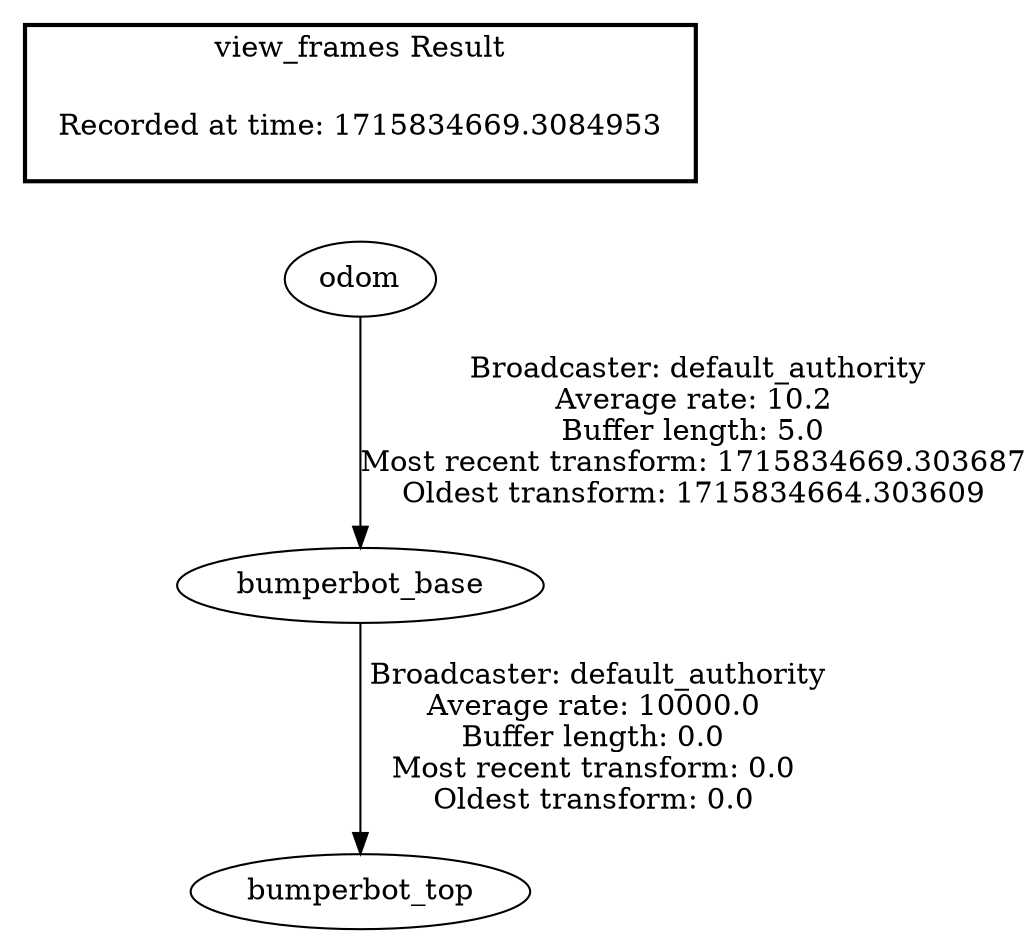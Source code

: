 digraph G {
"bumperbot_base" -> "bumperbot_top"[label=" Broadcaster: default_authority\nAverage rate: 10000.0\nBuffer length: 0.0\nMost recent transform: 0.0\nOldest transform: 0.0\n"];
"odom" -> "bumperbot_base"[label=" Broadcaster: default_authority\nAverage rate: 10.2\nBuffer length: 5.0\nMost recent transform: 1715834669.303687\nOldest transform: 1715834664.303609\n"];
edge [style=invis];
 subgraph cluster_legend { style=bold; color=black; label ="view_frames Result";
"Recorded at time: 1715834669.3084953"[ shape=plaintext ] ;
}->"odom";
}